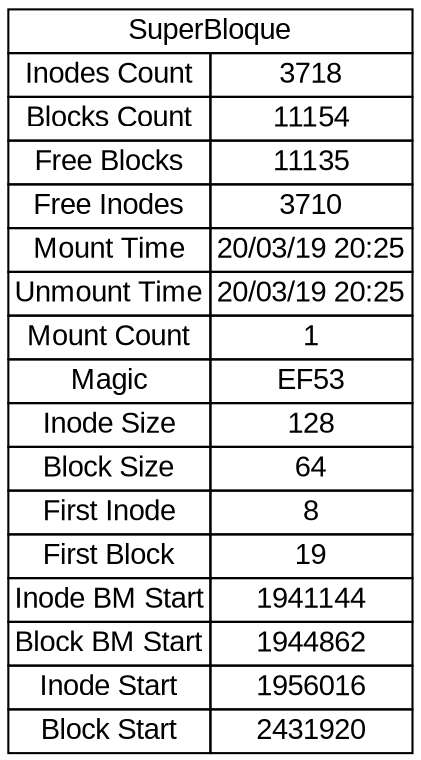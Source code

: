 digraph g {
rankdir = LR;
graph [fontname = "arial"];
node [fontname = "arial"];
edge [fontname = "arial"];
	blsupinterb [shape=none, margin=0, label =<
		<table border="0" cellborder="1" cellspacing="0">
			<tr> <td colspan = "2">SuperBloque</td> </tr>
			<tr> <td>Inodes Count</td> <td>3718</td> </tr>
			<tr> <td>Blocks Count</td> <td>11154</td> </tr>
			<tr> <td>Free Blocks</td> <td>11135</td> </tr>
			<tr> <td>Free Inodes</td> <td>3710</td> </tr>
			<tr> <td>Mount Time</td> <td>20/03/19 20:25</td> </tr>
			<tr> <td>Unmount Time</td> <td>20/03/19 20:25</td> </tr>
			<tr> <td>Mount Count</td> <td>1</td> </tr>
			<tr> <td>Magic</td> <td>EF53</td> </tr>
			<tr> <td>Inode Size</td> <td>128</td> </tr>
			<tr> <td>Block Size</td> <td>64</td> </tr>
			<tr> <td>First Inode</td> <td>8</td> </tr>
			<tr> <td>First Block</td> <td>19</td> </tr>
			<tr> <td>Inode BM Start</td> <td>1941144</td> </tr>
			<tr> <td>Block BM Start</td> <td>1944862</td> </tr>
			<tr> <td>Inode Start</td> <td>1956016</td> </tr>
			<tr> <td>Block Start</td> <td>2431920</td> </tr>
	</table> >];

}
